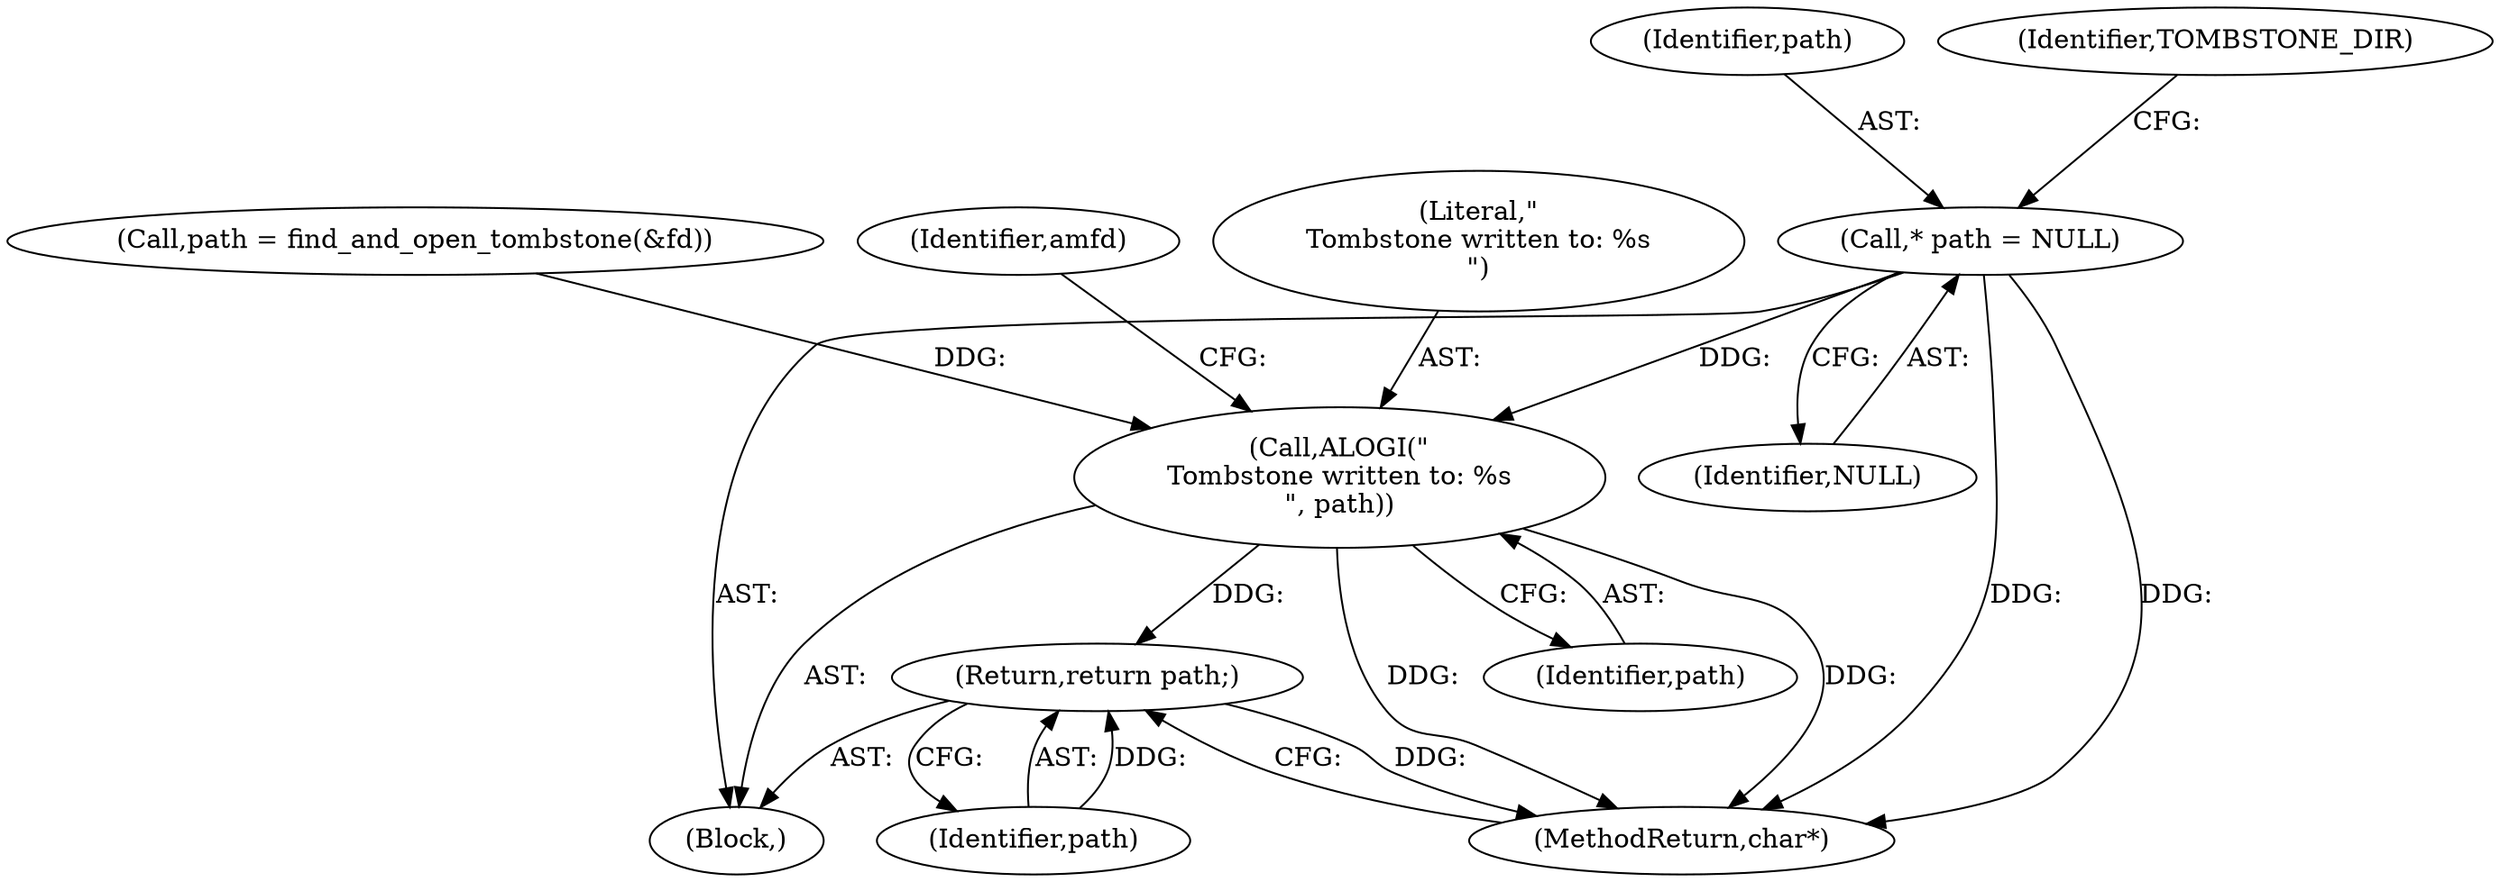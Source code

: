 digraph "1_Android_81df1cc77722000f8d0025c1ab00ced123aa573c@pointer" {
"1000164" [label="(Call,* path = NULL)"];
"1000229" [label="(Call,ALOGI(\"\nTombstone written to: %s\n\", path))"];
"1000236" [label="(Return,return path;)"];
"1000164" [label="(Call,* path = NULL)"];
"1000230" [label="(Literal,\"\nTombstone written to: %s\n\")"];
"1000174" [label="(Call,path = find_and_open_tombstone(&fd))"];
"1000109" [label="(Block,)"];
"1000236" [label="(Return,return path;)"];
"1000231" [label="(Identifier,path)"];
"1000233" [label="(Identifier,amfd)"];
"1000229" [label="(Call,ALOGI(\"\nTombstone written to: %s\n\", path))"];
"1000237" [label="(Identifier,path)"];
"1000165" [label="(Identifier,path)"];
"1000166" [label="(Identifier,NULL)"];
"1000238" [label="(MethodReturn,char*)"];
"1000170" [label="(Identifier,TOMBSTONE_DIR)"];
"1000164" -> "1000109"  [label="AST: "];
"1000164" -> "1000166"  [label="CFG: "];
"1000165" -> "1000164"  [label="AST: "];
"1000166" -> "1000164"  [label="AST: "];
"1000170" -> "1000164"  [label="CFG: "];
"1000164" -> "1000238"  [label="DDG: "];
"1000164" -> "1000238"  [label="DDG: "];
"1000164" -> "1000229"  [label="DDG: "];
"1000229" -> "1000109"  [label="AST: "];
"1000229" -> "1000231"  [label="CFG: "];
"1000230" -> "1000229"  [label="AST: "];
"1000231" -> "1000229"  [label="AST: "];
"1000233" -> "1000229"  [label="CFG: "];
"1000229" -> "1000238"  [label="DDG: "];
"1000229" -> "1000238"  [label="DDG: "];
"1000174" -> "1000229"  [label="DDG: "];
"1000229" -> "1000236"  [label="DDG: "];
"1000236" -> "1000109"  [label="AST: "];
"1000236" -> "1000237"  [label="CFG: "];
"1000237" -> "1000236"  [label="AST: "];
"1000238" -> "1000236"  [label="CFG: "];
"1000236" -> "1000238"  [label="DDG: "];
"1000237" -> "1000236"  [label="DDG: "];
}
